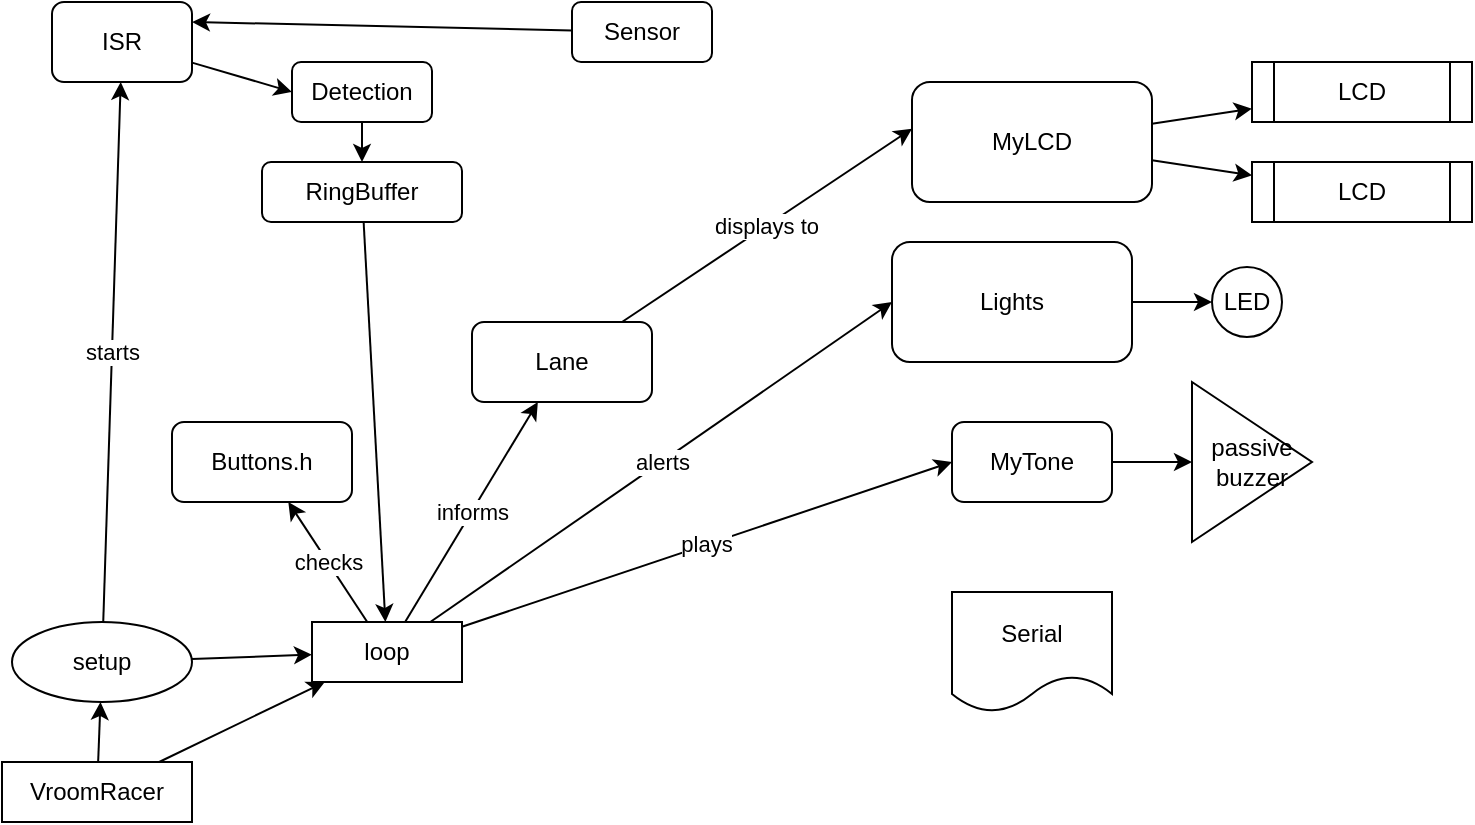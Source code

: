 <mxfile version="26.0.6">
  <diagram id="C5RBs43oDa-KdzZeNtuy" name="Page-1">
    <mxGraphModel dx="925" dy="535" grid="1" gridSize="10" guides="1" tooltips="1" connect="1" arrows="1" fold="1" page="1" pageScale="1" pageWidth="827" pageHeight="1169" math="0" shadow="0">
      <root>
        <mxCell id="WIyWlLk6GJQsqaUBKTNV-0" />
        <mxCell id="WIyWlLk6GJQsqaUBKTNV-1" parent="WIyWlLk6GJQsqaUBKTNV-0" />
        <mxCell id="Bh9FMY4sWhjK6AzyBswc-40" value="" style="rounded=0;orthogonalLoop=1;jettySize=auto;html=1;" edge="1" parent="WIyWlLk6GJQsqaUBKTNV-1" source="Bh9FMY4sWhjK6AzyBswc-0" target="Bh9FMY4sWhjK6AzyBswc-12">
          <mxGeometry relative="1" as="geometry" />
        </mxCell>
        <mxCell id="Bh9FMY4sWhjK6AzyBswc-41" style="rounded=0;orthogonalLoop=1;jettySize=auto;html=1;" edge="1" parent="WIyWlLk6GJQsqaUBKTNV-1" source="Bh9FMY4sWhjK6AzyBswc-0" target="Bh9FMY4sWhjK6AzyBswc-17">
          <mxGeometry relative="1" as="geometry" />
        </mxCell>
        <mxCell id="Bh9FMY4sWhjK6AzyBswc-0" value="VroomRacer" style="rounded=0;whiteSpace=wrap;html=1;" vertex="1" parent="WIyWlLk6GJQsqaUBKTNV-1">
          <mxGeometry x="25" y="400" width="95" height="30" as="geometry" />
        </mxCell>
        <mxCell id="Bh9FMY4sWhjK6AzyBswc-3" value="Buttons.h" style="rounded=1;whiteSpace=wrap;html=1;" vertex="1" parent="WIyWlLk6GJQsqaUBKTNV-1">
          <mxGeometry x="110" y="230" width="90" height="40" as="geometry" />
        </mxCell>
        <mxCell id="Bh9FMY4sWhjK6AzyBswc-15" style="rounded=0;orthogonalLoop=1;jettySize=auto;html=1;entryX=0;entryY=0.5;entryDx=0;entryDy=0;" edge="1" parent="WIyWlLk6GJQsqaUBKTNV-1" source="Bh9FMY4sWhjK6AzyBswc-4" target="Bh9FMY4sWhjK6AzyBswc-5">
          <mxGeometry relative="1" as="geometry" />
        </mxCell>
        <mxCell id="Bh9FMY4sWhjK6AzyBswc-4" value="ISR" style="rounded=1;whiteSpace=wrap;html=1;" vertex="1" parent="WIyWlLk6GJQsqaUBKTNV-1">
          <mxGeometry x="50" y="20" width="70" height="40" as="geometry" />
        </mxCell>
        <mxCell id="Bh9FMY4sWhjK6AzyBswc-16" value="" style="rounded=0;orthogonalLoop=1;jettySize=auto;html=1;" edge="1" parent="WIyWlLk6GJQsqaUBKTNV-1" source="Bh9FMY4sWhjK6AzyBswc-5" target="Bh9FMY4sWhjK6AzyBswc-10">
          <mxGeometry relative="1" as="geometry" />
        </mxCell>
        <mxCell id="Bh9FMY4sWhjK6AzyBswc-5" value="Detection" style="rounded=1;whiteSpace=wrap;html=1;" vertex="1" parent="WIyWlLk6GJQsqaUBKTNV-1">
          <mxGeometry x="170" y="50" width="70" height="30" as="geometry" />
        </mxCell>
        <mxCell id="Bh9FMY4sWhjK6AzyBswc-6" value="Lane" style="rounded=1;whiteSpace=wrap;html=1;" vertex="1" parent="WIyWlLk6GJQsqaUBKTNV-1">
          <mxGeometry x="260" y="180" width="90" height="40" as="geometry" />
        </mxCell>
        <mxCell id="Bh9FMY4sWhjK6AzyBswc-33" value="" style="rounded=0;orthogonalLoop=1;jettySize=auto;html=1;" edge="1" parent="WIyWlLk6GJQsqaUBKTNV-1" source="Bh9FMY4sWhjK6AzyBswc-7" target="Bh9FMY4sWhjK6AzyBswc-25">
          <mxGeometry relative="1" as="geometry" />
        </mxCell>
        <mxCell id="Bh9FMY4sWhjK6AzyBswc-7" value="Lights" style="rounded=1;whiteSpace=wrap;html=1;" vertex="1" parent="WIyWlLk6GJQsqaUBKTNV-1">
          <mxGeometry x="470" y="140" width="120" height="60" as="geometry" />
        </mxCell>
        <mxCell id="Bh9FMY4sWhjK6AzyBswc-36" value="" style="rounded=0;orthogonalLoop=1;jettySize=auto;html=1;" edge="1" parent="WIyWlLk6GJQsqaUBKTNV-1" source="Bh9FMY4sWhjK6AzyBswc-8" target="Bh9FMY4sWhjK6AzyBswc-35">
          <mxGeometry relative="1" as="geometry" />
        </mxCell>
        <mxCell id="Bh9FMY4sWhjK6AzyBswc-39" style="rounded=0;orthogonalLoop=1;jettySize=auto;html=1;" edge="1" parent="WIyWlLk6GJQsqaUBKTNV-1" source="Bh9FMY4sWhjK6AzyBswc-8" target="Bh9FMY4sWhjK6AzyBswc-37">
          <mxGeometry relative="1" as="geometry" />
        </mxCell>
        <mxCell id="Bh9FMY4sWhjK6AzyBswc-8" value="MyLCD" style="rounded=1;whiteSpace=wrap;html=1;" vertex="1" parent="WIyWlLk6GJQsqaUBKTNV-1">
          <mxGeometry x="480" y="60" width="120" height="60" as="geometry" />
        </mxCell>
        <mxCell id="Bh9FMY4sWhjK6AzyBswc-31" style="rounded=0;orthogonalLoop=1;jettySize=auto;html=1;entryX=0;entryY=0.5;entryDx=0;entryDy=0;" edge="1" parent="WIyWlLk6GJQsqaUBKTNV-1" source="Bh9FMY4sWhjK6AzyBswc-9" target="Bh9FMY4sWhjK6AzyBswc-23">
          <mxGeometry relative="1" as="geometry" />
        </mxCell>
        <mxCell id="Bh9FMY4sWhjK6AzyBswc-9" value="MyTone" style="rounded=1;whiteSpace=wrap;html=1;" vertex="1" parent="WIyWlLk6GJQsqaUBKTNV-1">
          <mxGeometry x="500" y="230" width="80" height="40" as="geometry" />
        </mxCell>
        <mxCell id="Bh9FMY4sWhjK6AzyBswc-20" style="rounded=0;orthogonalLoop=1;jettySize=auto;html=1;" edge="1" parent="WIyWlLk6GJQsqaUBKTNV-1" source="Bh9FMY4sWhjK6AzyBswc-10" target="Bh9FMY4sWhjK6AzyBswc-17">
          <mxGeometry relative="1" as="geometry" />
        </mxCell>
        <mxCell id="Bh9FMY4sWhjK6AzyBswc-10" value="RingBuffer" style="rounded=1;whiteSpace=wrap;html=1;" vertex="1" parent="WIyWlLk6GJQsqaUBKTNV-1">
          <mxGeometry x="155" y="100" width="100" height="30" as="geometry" />
        </mxCell>
        <mxCell id="Bh9FMY4sWhjK6AzyBswc-14" style="rounded=0;orthogonalLoop=1;jettySize=auto;html=1;entryX=1;entryY=0.25;entryDx=0;entryDy=0;" edge="1" parent="WIyWlLk6GJQsqaUBKTNV-1" source="Bh9FMY4sWhjK6AzyBswc-11" target="Bh9FMY4sWhjK6AzyBswc-4">
          <mxGeometry relative="1" as="geometry" />
        </mxCell>
        <mxCell id="Bh9FMY4sWhjK6AzyBswc-11" value="Sensor" style="rounded=1;whiteSpace=wrap;html=1;" vertex="1" parent="WIyWlLk6GJQsqaUBKTNV-1">
          <mxGeometry x="310" y="20" width="70" height="30" as="geometry" />
        </mxCell>
        <mxCell id="Bh9FMY4sWhjK6AzyBswc-13" value="starts" style="rounded=0;orthogonalLoop=1;jettySize=auto;html=1;" edge="1" parent="WIyWlLk6GJQsqaUBKTNV-1" source="Bh9FMY4sWhjK6AzyBswc-12" target="Bh9FMY4sWhjK6AzyBswc-4">
          <mxGeometry relative="1" as="geometry" />
        </mxCell>
        <mxCell id="Bh9FMY4sWhjK6AzyBswc-18" style="rounded=0;orthogonalLoop=1;jettySize=auto;html=1;" edge="1" parent="WIyWlLk6GJQsqaUBKTNV-1" source="Bh9FMY4sWhjK6AzyBswc-12" target="Bh9FMY4sWhjK6AzyBswc-17">
          <mxGeometry relative="1" as="geometry" />
        </mxCell>
        <mxCell id="Bh9FMY4sWhjK6AzyBswc-12" value="setup" style="ellipse;whiteSpace=wrap;html=1;" vertex="1" parent="WIyWlLk6GJQsqaUBKTNV-1">
          <mxGeometry x="30" y="330" width="90" height="40" as="geometry" />
        </mxCell>
        <mxCell id="Bh9FMY4sWhjK6AzyBswc-22" value="checks" style="rounded=0;orthogonalLoop=1;jettySize=auto;html=1;" edge="1" parent="WIyWlLk6GJQsqaUBKTNV-1" source="Bh9FMY4sWhjK6AzyBswc-17" target="Bh9FMY4sWhjK6AzyBswc-3">
          <mxGeometry relative="1" as="geometry" />
        </mxCell>
        <mxCell id="Bh9FMY4sWhjK6AzyBswc-26" value="informs" style="rounded=0;orthogonalLoop=1;jettySize=auto;html=1;" edge="1" parent="WIyWlLk6GJQsqaUBKTNV-1" source="Bh9FMY4sWhjK6AzyBswc-17" target="Bh9FMY4sWhjK6AzyBswc-6">
          <mxGeometry relative="1" as="geometry" />
        </mxCell>
        <mxCell id="Bh9FMY4sWhjK6AzyBswc-27" value="alerts" style="rounded=0;orthogonalLoop=1;jettySize=auto;html=1;entryX=0;entryY=0.5;entryDx=0;entryDy=0;" edge="1" parent="WIyWlLk6GJQsqaUBKTNV-1" source="Bh9FMY4sWhjK6AzyBswc-17" target="Bh9FMY4sWhjK6AzyBswc-7">
          <mxGeometry relative="1" as="geometry" />
        </mxCell>
        <mxCell id="Bh9FMY4sWhjK6AzyBswc-29" value="plays" style="rounded=0;orthogonalLoop=1;jettySize=auto;html=1;entryX=0;entryY=0.5;entryDx=0;entryDy=0;" edge="1" parent="WIyWlLk6GJQsqaUBKTNV-1" source="Bh9FMY4sWhjK6AzyBswc-17" target="Bh9FMY4sWhjK6AzyBswc-9">
          <mxGeometry relative="1" as="geometry" />
        </mxCell>
        <mxCell id="Bh9FMY4sWhjK6AzyBswc-17" value="loop" style="rounded=0;whiteSpace=wrap;html=1;" vertex="1" parent="WIyWlLk6GJQsqaUBKTNV-1">
          <mxGeometry x="180" y="330" width="75" height="30" as="geometry" />
        </mxCell>
        <mxCell id="Bh9FMY4sWhjK6AzyBswc-23" value="passive&lt;div&gt;buzzer&lt;/div&gt;" style="triangle;whiteSpace=wrap;html=1;" vertex="1" parent="WIyWlLk6GJQsqaUBKTNV-1">
          <mxGeometry x="620" y="210" width="60" height="80" as="geometry" />
        </mxCell>
        <mxCell id="Bh9FMY4sWhjK6AzyBswc-24" value="Serial" style="shape=document;whiteSpace=wrap;html=1;boundedLbl=1;" vertex="1" parent="WIyWlLk6GJQsqaUBKTNV-1">
          <mxGeometry x="500" y="315" width="80" height="60" as="geometry" />
        </mxCell>
        <mxCell id="Bh9FMY4sWhjK6AzyBswc-25" value="LED" style="ellipse;whiteSpace=wrap;html=1;aspect=fixed;" vertex="1" parent="WIyWlLk6GJQsqaUBKTNV-1">
          <mxGeometry x="630" y="152.5" width="35" height="35" as="geometry" />
        </mxCell>
        <mxCell id="Bh9FMY4sWhjK6AzyBswc-28" value="displays to" style="rounded=0;orthogonalLoop=1;jettySize=auto;html=1;entryX=0;entryY=0.389;entryDx=0;entryDy=0;entryPerimeter=0;" edge="1" parent="WIyWlLk6GJQsqaUBKTNV-1" source="Bh9FMY4sWhjK6AzyBswc-6" target="Bh9FMY4sWhjK6AzyBswc-8">
          <mxGeometry relative="1" as="geometry" />
        </mxCell>
        <mxCell id="Bh9FMY4sWhjK6AzyBswc-35" value="LCD" style="shape=process;whiteSpace=wrap;html=1;backgroundOutline=1;" vertex="1" parent="WIyWlLk6GJQsqaUBKTNV-1">
          <mxGeometry x="650" y="50" width="110" height="30" as="geometry" />
        </mxCell>
        <mxCell id="Bh9FMY4sWhjK6AzyBswc-37" value="LCD" style="shape=process;whiteSpace=wrap;html=1;backgroundOutline=1;" vertex="1" parent="WIyWlLk6GJQsqaUBKTNV-1">
          <mxGeometry x="650" y="100" width="110" height="30" as="geometry" />
        </mxCell>
      </root>
    </mxGraphModel>
  </diagram>
</mxfile>
